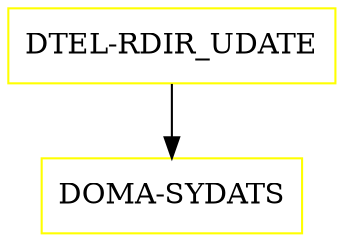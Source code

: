 digraph G {
  "DTEL-RDIR_UDATE" [shape=box,color=yellow];
  "DOMA-SYDATS" [shape=box,color=yellow,URL="./DOMA_SYDATS.html"];
  "DTEL-RDIR_UDATE" -> "DOMA-SYDATS";
}
